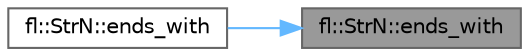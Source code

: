 digraph "fl::StrN::ends_with"
{
 // INTERACTIVE_SVG=YES
 // LATEX_PDF_SIZE
  bgcolor="transparent";
  edge [fontname=Helvetica,fontsize=10,labelfontname=Helvetica,labelfontsize=10];
  node [fontname=Helvetica,fontsize=10,shape=box,height=0.2,width=0.4];
  rankdir="RL";
  Node1 [id="Node000001",label="fl::StrN::ends_with",height=0.2,width=0.4,color="gray40", fillcolor="grey60", style="filled", fontcolor="black",tooltip=" "];
  Node1 -> Node2 [id="edge1_Node000001_Node000002",dir="back",color="steelblue1",style="solid",tooltip=" "];
  Node2 [id="Node000002",label="fl::StrN::ends_with",height=0.2,width=0.4,color="grey40", fillcolor="white", style="filled",URL="$dc/d96/classfl_1_1_str_n_a1249c2b594d0e545d5e2dc62c35cdab9.html#a1249c2b594d0e545d5e2dc62c35cdab9",tooltip=" "];
}
